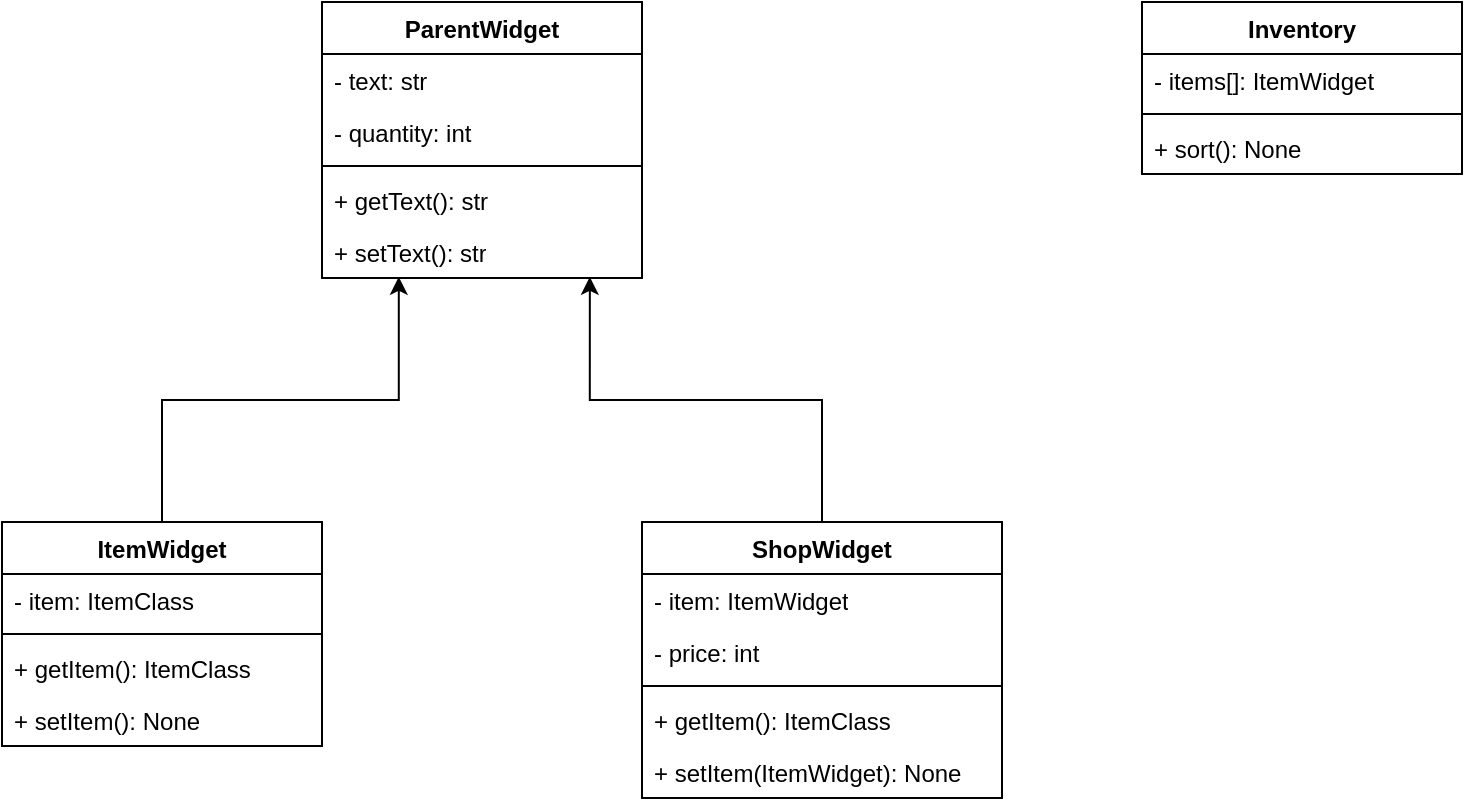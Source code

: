 <mxfile version="28.2.5">
  <diagram id="C5RBs43oDa-KdzZeNtuy" name="Page-1">
    <mxGraphModel dx="1403" dy="525" grid="1" gridSize="10" guides="1" tooltips="1" connect="1" arrows="1" fold="1" page="1" pageScale="1" pageWidth="1000" pageHeight="1000" math="0" shadow="0">
      <root>
        <mxCell id="WIyWlLk6GJQsqaUBKTNV-0" />
        <mxCell id="WIyWlLk6GJQsqaUBKTNV-1" parent="WIyWlLk6GJQsqaUBKTNV-0" />
        <mxCell id="8M8rr6BEFGAcNm5ih39N-0" value="ParentWidget" style="swimlane;fontStyle=1;align=center;verticalAlign=top;childLayout=stackLayout;horizontal=1;startSize=26;horizontalStack=0;resizeParent=1;resizeParentMax=0;resizeLast=0;collapsible=1;marginBottom=0;whiteSpace=wrap;html=1;" parent="WIyWlLk6GJQsqaUBKTNV-1" vertex="1">
          <mxGeometry x="295" y="301" width="160" height="138" as="geometry" />
        </mxCell>
        <mxCell id="8M8rr6BEFGAcNm5ih39N-1" value="- text: str" style="text;strokeColor=none;fillColor=none;align=left;verticalAlign=top;spacingLeft=4;spacingRight=4;overflow=hidden;rotatable=0;points=[[0,0.5],[1,0.5]];portConstraint=eastwest;whiteSpace=wrap;html=1;" parent="8M8rr6BEFGAcNm5ih39N-0" vertex="1">
          <mxGeometry y="26" width="160" height="26" as="geometry" />
        </mxCell>
        <mxCell id="8M8rr6BEFGAcNm5ih39N-20" value="- quantity: int" style="text;strokeColor=none;fillColor=none;align=left;verticalAlign=top;spacingLeft=4;spacingRight=4;overflow=hidden;rotatable=0;points=[[0,0.5],[1,0.5]];portConstraint=eastwest;whiteSpace=wrap;html=1;" parent="8M8rr6BEFGAcNm5ih39N-0" vertex="1">
          <mxGeometry y="52" width="160" height="26" as="geometry" />
        </mxCell>
        <mxCell id="8M8rr6BEFGAcNm5ih39N-2" value="" style="line;strokeWidth=1;fillColor=none;align=left;verticalAlign=middle;spacingTop=-1;spacingLeft=3;spacingRight=3;rotatable=0;labelPosition=right;points=[];portConstraint=eastwest;strokeColor=inherit;" parent="8M8rr6BEFGAcNm5ih39N-0" vertex="1">
          <mxGeometry y="78" width="160" height="8" as="geometry" />
        </mxCell>
        <mxCell id="8M8rr6BEFGAcNm5ih39N-3" value="+ getText(): str" style="text;strokeColor=none;fillColor=none;align=left;verticalAlign=top;spacingLeft=4;spacingRight=4;overflow=hidden;rotatable=0;points=[[0,0.5],[1,0.5]];portConstraint=eastwest;whiteSpace=wrap;html=1;" parent="8M8rr6BEFGAcNm5ih39N-0" vertex="1">
          <mxGeometry y="86" width="160" height="26" as="geometry" />
        </mxCell>
        <mxCell id="8M8rr6BEFGAcNm5ih39N-4" value="+ setText(): str" style="text;strokeColor=none;fillColor=none;align=left;verticalAlign=top;spacingLeft=4;spacingRight=4;overflow=hidden;rotatable=0;points=[[0,0.5],[1,0.5]];portConstraint=eastwest;whiteSpace=wrap;html=1;" parent="8M8rr6BEFGAcNm5ih39N-0" vertex="1">
          <mxGeometry y="112" width="160" height="26" as="geometry" />
        </mxCell>
        <mxCell id="8M8rr6BEFGAcNm5ih39N-5" value="ItemWidget" style="swimlane;fontStyle=1;align=center;verticalAlign=top;childLayout=stackLayout;horizontal=1;startSize=26;horizontalStack=0;resizeParent=1;resizeParentMax=0;resizeLast=0;collapsible=1;marginBottom=0;whiteSpace=wrap;html=1;" parent="WIyWlLk6GJQsqaUBKTNV-1" vertex="1">
          <mxGeometry x="135" y="561" width="160" height="112" as="geometry" />
        </mxCell>
        <mxCell id="8M8rr6BEFGAcNm5ih39N-6" value="- item: ItemClass" style="text;strokeColor=none;fillColor=none;align=left;verticalAlign=top;spacingLeft=4;spacingRight=4;overflow=hidden;rotatable=0;points=[[0,0.5],[1,0.5]];portConstraint=eastwest;whiteSpace=wrap;html=1;" parent="8M8rr6BEFGAcNm5ih39N-5" vertex="1">
          <mxGeometry y="26" width="160" height="26" as="geometry" />
        </mxCell>
        <mxCell id="8M8rr6BEFGAcNm5ih39N-7" value="" style="line;strokeWidth=1;fillColor=none;align=left;verticalAlign=middle;spacingTop=-1;spacingLeft=3;spacingRight=3;rotatable=0;labelPosition=right;points=[];portConstraint=eastwest;strokeColor=inherit;" parent="8M8rr6BEFGAcNm5ih39N-5" vertex="1">
          <mxGeometry y="52" width="160" height="8" as="geometry" />
        </mxCell>
        <mxCell id="8M8rr6BEFGAcNm5ih39N-8" value="+ getItem(): ItemClass" style="text;strokeColor=none;fillColor=none;align=left;verticalAlign=top;spacingLeft=4;spacingRight=4;overflow=hidden;rotatable=0;points=[[0,0.5],[1,0.5]];portConstraint=eastwest;whiteSpace=wrap;html=1;" parent="8M8rr6BEFGAcNm5ih39N-5" vertex="1">
          <mxGeometry y="60" width="160" height="26" as="geometry" />
        </mxCell>
        <mxCell id="8M8rr6BEFGAcNm5ih39N-9" value="+ setItem(): None" style="text;strokeColor=none;fillColor=none;align=left;verticalAlign=top;spacingLeft=4;spacingRight=4;overflow=hidden;rotatable=0;points=[[0,0.5],[1,0.5]];portConstraint=eastwest;whiteSpace=wrap;html=1;" parent="8M8rr6BEFGAcNm5ih39N-5" vertex="1">
          <mxGeometry y="86" width="160" height="26" as="geometry" />
        </mxCell>
        <mxCell id="8M8rr6BEFGAcNm5ih39N-10" value="ShopWidget" style="swimlane;fontStyle=1;align=center;verticalAlign=top;childLayout=stackLayout;horizontal=1;startSize=26;horizontalStack=0;resizeParent=1;resizeParentMax=0;resizeLast=0;collapsible=1;marginBottom=0;whiteSpace=wrap;html=1;" parent="WIyWlLk6GJQsqaUBKTNV-1" vertex="1">
          <mxGeometry x="455" y="561" width="180" height="138" as="geometry" />
        </mxCell>
        <mxCell id="8M8rr6BEFGAcNm5ih39N-15" value="- item: ItemWidget" style="text;strokeColor=none;fillColor=none;align=left;verticalAlign=top;spacingLeft=4;spacingRight=4;overflow=hidden;rotatable=0;points=[[0,0.5],[1,0.5]];portConstraint=eastwest;whiteSpace=wrap;html=1;" parent="8M8rr6BEFGAcNm5ih39N-10" vertex="1">
          <mxGeometry y="26" width="180" height="26" as="geometry" />
        </mxCell>
        <mxCell id="8M8rr6BEFGAcNm5ih39N-11" value="- price: int" style="text;strokeColor=none;fillColor=none;align=left;verticalAlign=top;spacingLeft=4;spacingRight=4;overflow=hidden;rotatable=0;points=[[0,0.5],[1,0.5]];portConstraint=eastwest;whiteSpace=wrap;html=1;" parent="8M8rr6BEFGAcNm5ih39N-10" vertex="1">
          <mxGeometry y="52" width="180" height="26" as="geometry" />
        </mxCell>
        <mxCell id="8M8rr6BEFGAcNm5ih39N-12" value="" style="line;strokeWidth=1;fillColor=none;align=left;verticalAlign=middle;spacingTop=-1;spacingLeft=3;spacingRight=3;rotatable=0;labelPosition=right;points=[];portConstraint=eastwest;strokeColor=inherit;" parent="8M8rr6BEFGAcNm5ih39N-10" vertex="1">
          <mxGeometry y="78" width="180" height="8" as="geometry" />
        </mxCell>
        <mxCell id="8M8rr6BEFGAcNm5ih39N-13" value="+ getItem(): ItemClass" style="text;strokeColor=none;fillColor=none;align=left;verticalAlign=top;spacingLeft=4;spacingRight=4;overflow=hidden;rotatable=0;points=[[0,0.5],[1,0.5]];portConstraint=eastwest;whiteSpace=wrap;html=1;" parent="8M8rr6BEFGAcNm5ih39N-10" vertex="1">
          <mxGeometry y="86" width="180" height="26" as="geometry" />
        </mxCell>
        <mxCell id="8M8rr6BEFGAcNm5ih39N-14" value="+ setItem(ItemWidget): None" style="text;strokeColor=none;fillColor=none;align=left;verticalAlign=top;spacingLeft=4;spacingRight=4;overflow=hidden;rotatable=0;points=[[0,0.5],[1,0.5]];portConstraint=eastwest;whiteSpace=wrap;html=1;" parent="8M8rr6BEFGAcNm5ih39N-10" vertex="1">
          <mxGeometry y="112" width="180" height="26" as="geometry" />
        </mxCell>
        <mxCell id="8M8rr6BEFGAcNm5ih39N-18" style="edgeStyle=orthogonalEdgeStyle;rounded=0;orthogonalLoop=1;jettySize=auto;html=1;entryX=0.837;entryY=0.978;entryDx=0;entryDy=0;entryPerimeter=0;" parent="WIyWlLk6GJQsqaUBKTNV-1" source="8M8rr6BEFGAcNm5ih39N-10" target="8M8rr6BEFGAcNm5ih39N-4" edge="1">
          <mxGeometry relative="1" as="geometry" />
        </mxCell>
        <mxCell id="8M8rr6BEFGAcNm5ih39N-19" style="edgeStyle=orthogonalEdgeStyle;rounded=0;orthogonalLoop=1;jettySize=auto;html=1;entryX=0.24;entryY=0.978;entryDx=0;entryDy=0;entryPerimeter=0;" parent="WIyWlLk6GJQsqaUBKTNV-1" source="8M8rr6BEFGAcNm5ih39N-5" target="8M8rr6BEFGAcNm5ih39N-4" edge="1">
          <mxGeometry relative="1" as="geometry" />
        </mxCell>
        <mxCell id="8M8rr6BEFGAcNm5ih39N-21" value="Inventory" style="swimlane;fontStyle=1;align=center;verticalAlign=top;childLayout=stackLayout;horizontal=1;startSize=26;horizontalStack=0;resizeParent=1;resizeParentMax=0;resizeLast=0;collapsible=1;marginBottom=0;whiteSpace=wrap;html=1;" parent="WIyWlLk6GJQsqaUBKTNV-1" vertex="1">
          <mxGeometry x="705" y="301" width="160" height="86" as="geometry" />
        </mxCell>
        <mxCell id="8M8rr6BEFGAcNm5ih39N-22" value="- items[]: ItemWidget" style="text;strokeColor=none;fillColor=none;align=left;verticalAlign=top;spacingLeft=4;spacingRight=4;overflow=hidden;rotatable=0;points=[[0,0.5],[1,0.5]];portConstraint=eastwest;whiteSpace=wrap;html=1;" parent="8M8rr6BEFGAcNm5ih39N-21" vertex="1">
          <mxGeometry y="26" width="160" height="26" as="geometry" />
        </mxCell>
        <mxCell id="8M8rr6BEFGAcNm5ih39N-24" value="" style="line;strokeWidth=1;fillColor=none;align=left;verticalAlign=middle;spacingTop=-1;spacingLeft=3;spacingRight=3;rotatable=0;labelPosition=right;points=[];portConstraint=eastwest;strokeColor=inherit;" parent="8M8rr6BEFGAcNm5ih39N-21" vertex="1">
          <mxGeometry y="52" width="160" height="8" as="geometry" />
        </mxCell>
        <mxCell id="8M8rr6BEFGAcNm5ih39N-25" value="+ sort(): None" style="text;strokeColor=none;fillColor=none;align=left;verticalAlign=top;spacingLeft=4;spacingRight=4;overflow=hidden;rotatable=0;points=[[0,0.5],[1,0.5]];portConstraint=eastwest;whiteSpace=wrap;html=1;" parent="8M8rr6BEFGAcNm5ih39N-21" vertex="1">
          <mxGeometry y="60" width="160" height="26" as="geometry" />
        </mxCell>
      </root>
    </mxGraphModel>
  </diagram>
</mxfile>
